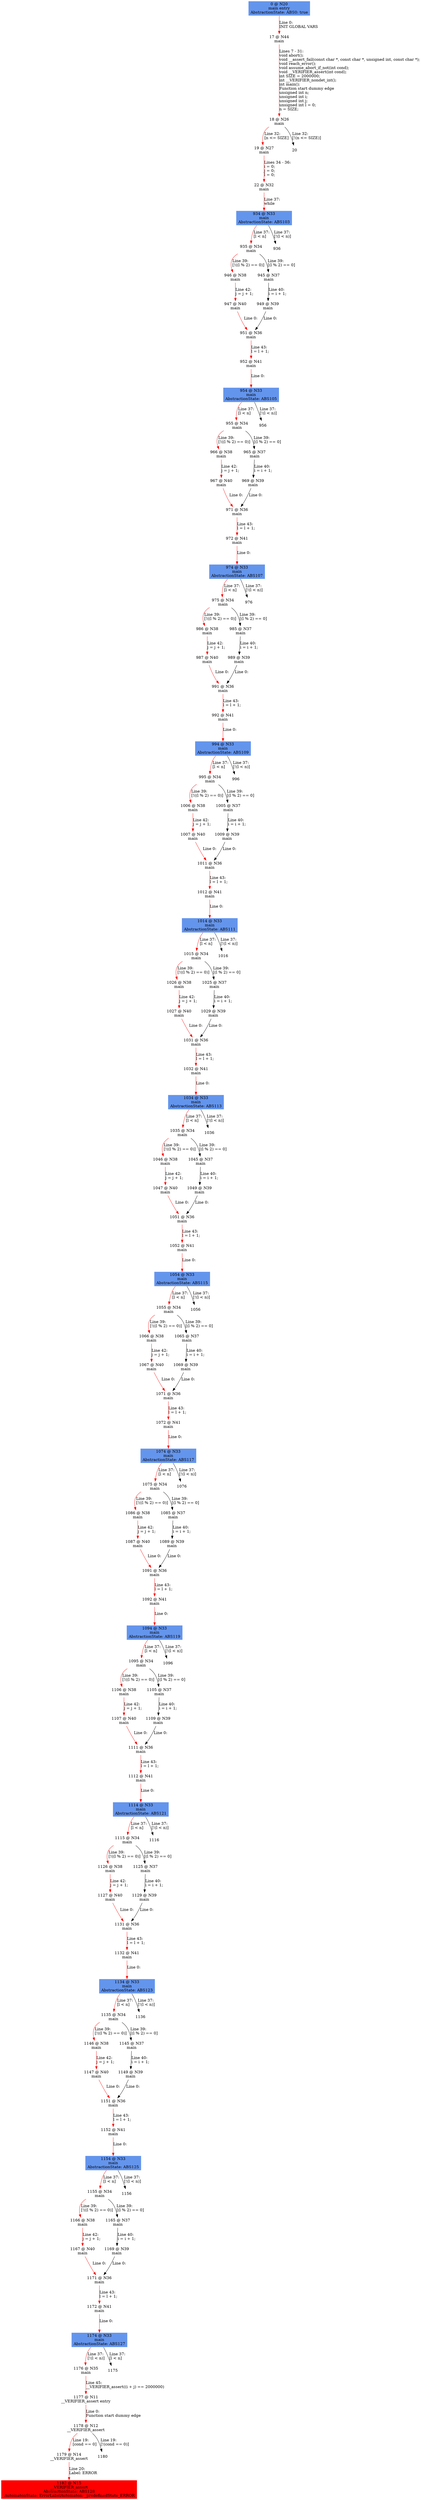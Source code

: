 digraph ARG {
node [style="filled" shape="box" color="white"]
0 [fillcolor="cornflowerblue" label="0 @ N20\nmain entry\nAbstractionState: ABS0: true\n" id="0"]
17 [label="17 @ N44\nmain\n" id="17"]
18 [label="18 @ N26\nmain\n" id="18"]
19 [label="19 @ N27\nmain\n" id="19"]
22 [label="22 @ N32\nmain\n" id="22"]
934 [fillcolor="cornflowerblue" label="934 @ N33\nmain\nAbstractionState: ABS103\n" id="934"]
935 [label="935 @ N34\nmain\n" id="935"]
946 [label="946 @ N38\nmain\n" id="946"]
947 [label="947 @ N40\nmain\n" id="947"]
951 [label="951 @ N36\nmain\n" id="951"]
952 [label="952 @ N41\nmain\n" id="952"]
954 [fillcolor="cornflowerblue" label="954 @ N33\nmain\nAbstractionState: ABS105\n" id="954"]
955 [label="955 @ N34\nmain\n" id="955"]
966 [label="966 @ N38\nmain\n" id="966"]
967 [label="967 @ N40\nmain\n" id="967"]
971 [label="971 @ N36\nmain\n" id="971"]
972 [label="972 @ N41\nmain\n" id="972"]
974 [fillcolor="cornflowerblue" label="974 @ N33\nmain\nAbstractionState: ABS107\n" id="974"]
975 [label="975 @ N34\nmain\n" id="975"]
986 [label="986 @ N38\nmain\n" id="986"]
987 [label="987 @ N40\nmain\n" id="987"]
991 [label="991 @ N36\nmain\n" id="991"]
992 [label="992 @ N41\nmain\n" id="992"]
994 [fillcolor="cornflowerblue" label="994 @ N33\nmain\nAbstractionState: ABS109\n" id="994"]
995 [label="995 @ N34\nmain\n" id="995"]
1006 [label="1006 @ N38\nmain\n" id="1006"]
1007 [label="1007 @ N40\nmain\n" id="1007"]
1011 [label="1011 @ N36\nmain\n" id="1011"]
1012 [label="1012 @ N41\nmain\n" id="1012"]
1014 [fillcolor="cornflowerblue" label="1014 @ N33\nmain\nAbstractionState: ABS111\n" id="1014"]
1015 [label="1015 @ N34\nmain\n" id="1015"]
1026 [label="1026 @ N38\nmain\n" id="1026"]
1027 [label="1027 @ N40\nmain\n" id="1027"]
1031 [label="1031 @ N36\nmain\n" id="1031"]
1032 [label="1032 @ N41\nmain\n" id="1032"]
1034 [fillcolor="cornflowerblue" label="1034 @ N33\nmain\nAbstractionState: ABS113\n" id="1034"]
1035 [label="1035 @ N34\nmain\n" id="1035"]
1046 [label="1046 @ N38\nmain\n" id="1046"]
1047 [label="1047 @ N40\nmain\n" id="1047"]
1051 [label="1051 @ N36\nmain\n" id="1051"]
1052 [label="1052 @ N41\nmain\n" id="1052"]
1054 [fillcolor="cornflowerblue" label="1054 @ N33\nmain\nAbstractionState: ABS115\n" id="1054"]
1055 [label="1055 @ N34\nmain\n" id="1055"]
1066 [label="1066 @ N38\nmain\n" id="1066"]
1067 [label="1067 @ N40\nmain\n" id="1067"]
1071 [label="1071 @ N36\nmain\n" id="1071"]
1072 [label="1072 @ N41\nmain\n" id="1072"]
1074 [fillcolor="cornflowerblue" label="1074 @ N33\nmain\nAbstractionState: ABS117\n" id="1074"]
1075 [label="1075 @ N34\nmain\n" id="1075"]
1086 [label="1086 @ N38\nmain\n" id="1086"]
1087 [label="1087 @ N40\nmain\n" id="1087"]
1091 [label="1091 @ N36\nmain\n" id="1091"]
1092 [label="1092 @ N41\nmain\n" id="1092"]
1094 [fillcolor="cornflowerblue" label="1094 @ N33\nmain\nAbstractionState: ABS119\n" id="1094"]
1095 [label="1095 @ N34\nmain\n" id="1095"]
1106 [label="1106 @ N38\nmain\n" id="1106"]
1107 [label="1107 @ N40\nmain\n" id="1107"]
1111 [label="1111 @ N36\nmain\n" id="1111"]
1112 [label="1112 @ N41\nmain\n" id="1112"]
1114 [fillcolor="cornflowerblue" label="1114 @ N33\nmain\nAbstractionState: ABS121\n" id="1114"]
1115 [label="1115 @ N34\nmain\n" id="1115"]
1126 [label="1126 @ N38\nmain\n" id="1126"]
1127 [label="1127 @ N40\nmain\n" id="1127"]
1131 [label="1131 @ N36\nmain\n" id="1131"]
1132 [label="1132 @ N41\nmain\n" id="1132"]
1134 [fillcolor="cornflowerblue" label="1134 @ N33\nmain\nAbstractionState: ABS123\n" id="1134"]
1135 [label="1135 @ N34\nmain\n" id="1135"]
1146 [label="1146 @ N38\nmain\n" id="1146"]
1147 [label="1147 @ N40\nmain\n" id="1147"]
1151 [label="1151 @ N36\nmain\n" id="1151"]
1152 [label="1152 @ N41\nmain\n" id="1152"]
1154 [fillcolor="cornflowerblue" label="1154 @ N33\nmain\nAbstractionState: ABS125\n" id="1154"]
1155 [label="1155 @ N34\nmain\n" id="1155"]
1166 [label="1166 @ N38\nmain\n" id="1166"]
1167 [label="1167 @ N40\nmain\n" id="1167"]
1171 [label="1171 @ N36\nmain\n" id="1171"]
1172 [label="1172 @ N41\nmain\n" id="1172"]
1174 [fillcolor="cornflowerblue" label="1174 @ N33\nmain\nAbstractionState: ABS127\n" id="1174"]
1176 [label="1176 @ N35\nmain\n" id="1176"]
1177 [label="1177 @ N11\n__VERIFIER_assert entry\n" id="1177"]
1178 [label="1178 @ N12\n__VERIFIER_assert\n" id="1178"]
1179 [label="1179 @ N14\n__VERIFIER_assert\n" id="1179"]
1182 [fillcolor="red" label="1182 @ N15\n__VERIFIER_assert\nAbstractionState: ABS128\n AutomatonState: ErrorLabelAutomaton: _predefinedState_ERROR\n" id="1182"]
1165 [label="1165 @ N37\nmain\n" id="1165"]
1169 [label="1169 @ N39\nmain\n" id="1169"]
1145 [label="1145 @ N37\nmain\n" id="1145"]
1149 [label="1149 @ N39\nmain\n" id="1149"]
1125 [label="1125 @ N37\nmain\n" id="1125"]
1129 [label="1129 @ N39\nmain\n" id="1129"]
1105 [label="1105 @ N37\nmain\n" id="1105"]
1109 [label="1109 @ N39\nmain\n" id="1109"]
1085 [label="1085 @ N37\nmain\n" id="1085"]
1089 [label="1089 @ N39\nmain\n" id="1089"]
1065 [label="1065 @ N37\nmain\n" id="1065"]
1069 [label="1069 @ N39\nmain\n" id="1069"]
1045 [label="1045 @ N37\nmain\n" id="1045"]
1049 [label="1049 @ N39\nmain\n" id="1049"]
1025 [label="1025 @ N37\nmain\n" id="1025"]
1029 [label="1029 @ N39\nmain\n" id="1029"]
1005 [label="1005 @ N37\nmain\n" id="1005"]
1009 [label="1009 @ N39\nmain\n" id="1009"]
985 [label="985 @ N37\nmain\n" id="985"]
989 [label="989 @ N39\nmain\n" id="989"]
965 [label="965 @ N37\nmain\n" id="965"]
969 [label="969 @ N39\nmain\n" id="969"]
945 [label="945 @ N37\nmain\n" id="945"]
949 [label="949 @ N39\nmain\n" id="949"]
0 -> 17 [color="red" label="Line 0: \lINIT GLOBAL VARS\l" id="0 -> 17"]
17 -> 18 [color="red" label="Lines 7 - 31: \lvoid abort();\lvoid __assert_fail(const char *, const char *, unsigned int, const char *);\lvoid reach_error();\lvoid assume_abort_if_not(int cond);\lvoid __VERIFIER_assert(int cond);\lint SIZE = 2000000;\lint __VERIFIER_nondet_int();\lint main();\lFunction start dummy edge\lunsigned int n;\lunsigned int i;\lunsigned int j;\lunsigned int l = 0;\ln = SIZE;\l" id="17 -> 18"]
18 -> 19 [color="red" label="Line 32: \l[n <= SIZE]\l" id="18 -> 19"]
18 -> 20 [label="Line 32: \l[!(n <= SIZE)]\l" id="18 -> 20"]
19 -> 22 [color="red" label="Lines 34 - 36: \li = 0;\lj = 0;\ll = 0;\l" id="19 -> 22"]
22 -> 934 [color="red" label="Line 37: \lwhile\l" id="22 -> 934"]
934 -> 935 [color="red" label="Line 37: \l[l < n]\l" id="934 -> 935"]
934 -> 936 [label="Line 37: \l[!(l < n)]\l" id="934 -> 936"]
935 -> 945 [label="Line 39: \l[(l % 2) == 0]\l" id="935 -> 945"]
935 -> 946 [color="red" label="Line 39: \l[!((l % 2) == 0)]\l" id="935 -> 946"]
946 -> 947 [color="red" label="Line 42: \lj = j + 1;\l" id="946 -> 947"]
947 -> 951 [color="red" label="Line 0: \l\l" id="947 -> 951"]
951 -> 952 [color="red" label="Line 43: \ll = l + 1;\l" id="951 -> 952"]
952 -> 954 [color="red" label="Line 0: \l\l" id="952 -> 954"]
954 -> 955 [color="red" label="Line 37: \l[l < n]\l" id="954 -> 955"]
954 -> 956 [label="Line 37: \l[!(l < n)]\l" id="954 -> 956"]
955 -> 965 [label="Line 39: \l[(l % 2) == 0]\l" id="955 -> 965"]
955 -> 966 [color="red" label="Line 39: \l[!((l % 2) == 0)]\l" id="955 -> 966"]
966 -> 967 [color="red" label="Line 42: \lj = j + 1;\l" id="966 -> 967"]
967 -> 971 [color="red" label="Line 0: \l\l" id="967 -> 971"]
971 -> 972 [color="red" label="Line 43: \ll = l + 1;\l" id="971 -> 972"]
972 -> 974 [color="red" label="Line 0: \l\l" id="972 -> 974"]
974 -> 975 [color="red" label="Line 37: \l[l < n]\l" id="974 -> 975"]
974 -> 976 [label="Line 37: \l[!(l < n)]\l" id="974 -> 976"]
975 -> 985 [label="Line 39: \l[(l % 2) == 0]\l" id="975 -> 985"]
975 -> 986 [color="red" label="Line 39: \l[!((l % 2) == 0)]\l" id="975 -> 986"]
986 -> 987 [color="red" label="Line 42: \lj = j + 1;\l" id="986 -> 987"]
987 -> 991 [color="red" label="Line 0: \l\l" id="987 -> 991"]
991 -> 992 [color="red" label="Line 43: \ll = l + 1;\l" id="991 -> 992"]
992 -> 994 [color="red" label="Line 0: \l\l" id="992 -> 994"]
994 -> 995 [color="red" label="Line 37: \l[l < n]\l" id="994 -> 995"]
994 -> 996 [label="Line 37: \l[!(l < n)]\l" id="994 -> 996"]
995 -> 1005 [label="Line 39: \l[(l % 2) == 0]\l" id="995 -> 1005"]
995 -> 1006 [color="red" label="Line 39: \l[!((l % 2) == 0)]\l" id="995 -> 1006"]
1006 -> 1007 [color="red" label="Line 42: \lj = j + 1;\l" id="1006 -> 1007"]
1007 -> 1011 [color="red" label="Line 0: \l\l" id="1007 -> 1011"]
1011 -> 1012 [color="red" label="Line 43: \ll = l + 1;\l" id="1011 -> 1012"]
1012 -> 1014 [color="red" label="Line 0: \l\l" id="1012 -> 1014"]
1014 -> 1015 [color="red" label="Line 37: \l[l < n]\l" id="1014 -> 1015"]
1014 -> 1016 [label="Line 37: \l[!(l < n)]\l" id="1014 -> 1016"]
1015 -> 1025 [label="Line 39: \l[(l % 2) == 0]\l" id="1015 -> 1025"]
1015 -> 1026 [color="red" label="Line 39: \l[!((l % 2) == 0)]\l" id="1015 -> 1026"]
1026 -> 1027 [color="red" label="Line 42: \lj = j + 1;\l" id="1026 -> 1027"]
1027 -> 1031 [color="red" label="Line 0: \l\l" id="1027 -> 1031"]
1031 -> 1032 [color="red" label="Line 43: \ll = l + 1;\l" id="1031 -> 1032"]
1032 -> 1034 [color="red" label="Line 0: \l\l" id="1032 -> 1034"]
1034 -> 1035 [color="red" label="Line 37: \l[l < n]\l" id="1034 -> 1035"]
1034 -> 1036 [label="Line 37: \l[!(l < n)]\l" id="1034 -> 1036"]
1035 -> 1045 [label="Line 39: \l[(l % 2) == 0]\l" id="1035 -> 1045"]
1035 -> 1046 [color="red" label="Line 39: \l[!((l % 2) == 0)]\l" id="1035 -> 1046"]
1046 -> 1047 [color="red" label="Line 42: \lj = j + 1;\l" id="1046 -> 1047"]
1047 -> 1051 [color="red" label="Line 0: \l\l" id="1047 -> 1051"]
1051 -> 1052 [color="red" label="Line 43: \ll = l + 1;\l" id="1051 -> 1052"]
1052 -> 1054 [color="red" label="Line 0: \l\l" id="1052 -> 1054"]
1054 -> 1055 [color="red" label="Line 37: \l[l < n]\l" id="1054 -> 1055"]
1054 -> 1056 [label="Line 37: \l[!(l < n)]\l" id="1054 -> 1056"]
1055 -> 1065 [label="Line 39: \l[(l % 2) == 0]\l" id="1055 -> 1065"]
1055 -> 1066 [color="red" label="Line 39: \l[!((l % 2) == 0)]\l" id="1055 -> 1066"]
1066 -> 1067 [color="red" label="Line 42: \lj = j + 1;\l" id="1066 -> 1067"]
1067 -> 1071 [color="red" label="Line 0: \l\l" id="1067 -> 1071"]
1071 -> 1072 [color="red" label="Line 43: \ll = l + 1;\l" id="1071 -> 1072"]
1072 -> 1074 [color="red" label="Line 0: \l\l" id="1072 -> 1074"]
1074 -> 1075 [color="red" label="Line 37: \l[l < n]\l" id="1074 -> 1075"]
1074 -> 1076 [label="Line 37: \l[!(l < n)]\l" id="1074 -> 1076"]
1075 -> 1085 [label="Line 39: \l[(l % 2) == 0]\l" id="1075 -> 1085"]
1075 -> 1086 [color="red" label="Line 39: \l[!((l % 2) == 0)]\l" id="1075 -> 1086"]
1086 -> 1087 [color="red" label="Line 42: \lj = j + 1;\l" id="1086 -> 1087"]
1087 -> 1091 [color="red" label="Line 0: \l\l" id="1087 -> 1091"]
1091 -> 1092 [color="red" label="Line 43: \ll = l + 1;\l" id="1091 -> 1092"]
1092 -> 1094 [color="red" label="Line 0: \l\l" id="1092 -> 1094"]
1094 -> 1095 [color="red" label="Line 37: \l[l < n]\l" id="1094 -> 1095"]
1094 -> 1096 [label="Line 37: \l[!(l < n)]\l" id="1094 -> 1096"]
1095 -> 1105 [label="Line 39: \l[(l % 2) == 0]\l" id="1095 -> 1105"]
1095 -> 1106 [color="red" label="Line 39: \l[!((l % 2) == 0)]\l" id="1095 -> 1106"]
1106 -> 1107 [color="red" label="Line 42: \lj = j + 1;\l" id="1106 -> 1107"]
1107 -> 1111 [color="red" label="Line 0: \l\l" id="1107 -> 1111"]
1111 -> 1112 [color="red" label="Line 43: \ll = l + 1;\l" id="1111 -> 1112"]
1112 -> 1114 [color="red" label="Line 0: \l\l" id="1112 -> 1114"]
1114 -> 1115 [color="red" label="Line 37: \l[l < n]\l" id="1114 -> 1115"]
1114 -> 1116 [label="Line 37: \l[!(l < n)]\l" id="1114 -> 1116"]
1115 -> 1125 [label="Line 39: \l[(l % 2) == 0]\l" id="1115 -> 1125"]
1115 -> 1126 [color="red" label="Line 39: \l[!((l % 2) == 0)]\l" id="1115 -> 1126"]
1126 -> 1127 [color="red" label="Line 42: \lj = j + 1;\l" id="1126 -> 1127"]
1127 -> 1131 [color="red" label="Line 0: \l\l" id="1127 -> 1131"]
1131 -> 1132 [color="red" label="Line 43: \ll = l + 1;\l" id="1131 -> 1132"]
1132 -> 1134 [color="red" label="Line 0: \l\l" id="1132 -> 1134"]
1134 -> 1135 [color="red" label="Line 37: \l[l < n]\l" id="1134 -> 1135"]
1134 -> 1136 [label="Line 37: \l[!(l < n)]\l" id="1134 -> 1136"]
1135 -> 1145 [label="Line 39: \l[(l % 2) == 0]\l" id="1135 -> 1145"]
1135 -> 1146 [color="red" label="Line 39: \l[!((l % 2) == 0)]\l" id="1135 -> 1146"]
1146 -> 1147 [color="red" label="Line 42: \lj = j + 1;\l" id="1146 -> 1147"]
1147 -> 1151 [color="red" label="Line 0: \l\l" id="1147 -> 1151"]
1151 -> 1152 [color="red" label="Line 43: \ll = l + 1;\l" id="1151 -> 1152"]
1152 -> 1154 [color="red" label="Line 0: \l\l" id="1152 -> 1154"]
1154 -> 1155 [color="red" label="Line 37: \l[l < n]\l" id="1154 -> 1155"]
1154 -> 1156 [label="Line 37: \l[!(l < n)]\l" id="1154 -> 1156"]
1155 -> 1165 [label="Line 39: \l[(l % 2) == 0]\l" id="1155 -> 1165"]
1155 -> 1166 [color="red" label="Line 39: \l[!((l % 2) == 0)]\l" id="1155 -> 1166"]
1166 -> 1167 [color="red" label="Line 42: \lj = j + 1;\l" id="1166 -> 1167"]
1167 -> 1171 [color="red" label="Line 0: \l\l" id="1167 -> 1171"]
1171 -> 1172 [color="red" label="Line 43: \ll = l + 1;\l" id="1171 -> 1172"]
1172 -> 1174 [color="red" label="Line 0: \l\l" id="1172 -> 1174"]
1174 -> 1175 [label="Line 37: \l[l < n]\l" id="1174 -> 1175"]
1174 -> 1176 [color="red" label="Line 37: \l[!(l < n)]\l" id="1174 -> 1176"]
1176 -> 1177 [color="red" label="Line 45: \l__VERIFIER_assert((i + j) == 2000000)\l" id="1176 -> 1177"]
1177 -> 1178 [color="red" label="Line 0: \lFunction start dummy edge\l" id="1177 -> 1178"]
1178 -> 1179 [color="red" label="Line 19: \l[cond == 0]\l" id="1178 -> 1179"]
1178 -> 1180 [label="Line 19: \l[!(cond == 0)]\l" id="1178 -> 1180"]
1179 -> 1182 [color="red" label="Line 20: \lLabel: ERROR\l" id="1179 -> 1182"]
1165 -> 1169 [label="Line 40: \li = i + 1;\l" id="1165 -> 1169"]
1169 -> 1171 [label="Line 0: \l\l" id="1169 -> 1171"]
1145 -> 1149 [label="Line 40: \li = i + 1;\l" id="1145 -> 1149"]
1149 -> 1151 [label="Line 0: \l\l" id="1149 -> 1151"]
1125 -> 1129 [label="Line 40: \li = i + 1;\l" id="1125 -> 1129"]
1129 -> 1131 [label="Line 0: \l\l" id="1129 -> 1131"]
1105 -> 1109 [label="Line 40: \li = i + 1;\l" id="1105 -> 1109"]
1109 -> 1111 [label="Line 0: \l\l" id="1109 -> 1111"]
1085 -> 1089 [label="Line 40: \li = i + 1;\l" id="1085 -> 1089"]
1089 -> 1091 [label="Line 0: \l\l" id="1089 -> 1091"]
1065 -> 1069 [label="Line 40: \li = i + 1;\l" id="1065 -> 1069"]
1069 -> 1071 [label="Line 0: \l\l" id="1069 -> 1071"]
1045 -> 1049 [label="Line 40: \li = i + 1;\l" id="1045 -> 1049"]
1049 -> 1051 [label="Line 0: \l\l" id="1049 -> 1051"]
1025 -> 1029 [label="Line 40: \li = i + 1;\l" id="1025 -> 1029"]
1029 -> 1031 [label="Line 0: \l\l" id="1029 -> 1031"]
1005 -> 1009 [label="Line 40: \li = i + 1;\l" id="1005 -> 1009"]
1009 -> 1011 [label="Line 0: \l\l" id="1009 -> 1011"]
985 -> 989 [label="Line 40: \li = i + 1;\l" id="985 -> 989"]
989 -> 991 [label="Line 0: \l\l" id="989 -> 991"]
965 -> 969 [label="Line 40: \li = i + 1;\l" id="965 -> 969"]
969 -> 971 [label="Line 0: \l\l" id="969 -> 971"]
945 -> 949 [label="Line 40: \li = i + 1;\l" id="945 -> 949"]
949 -> 951 [label="Line 0: \l\l" id="949 -> 951"]
}
